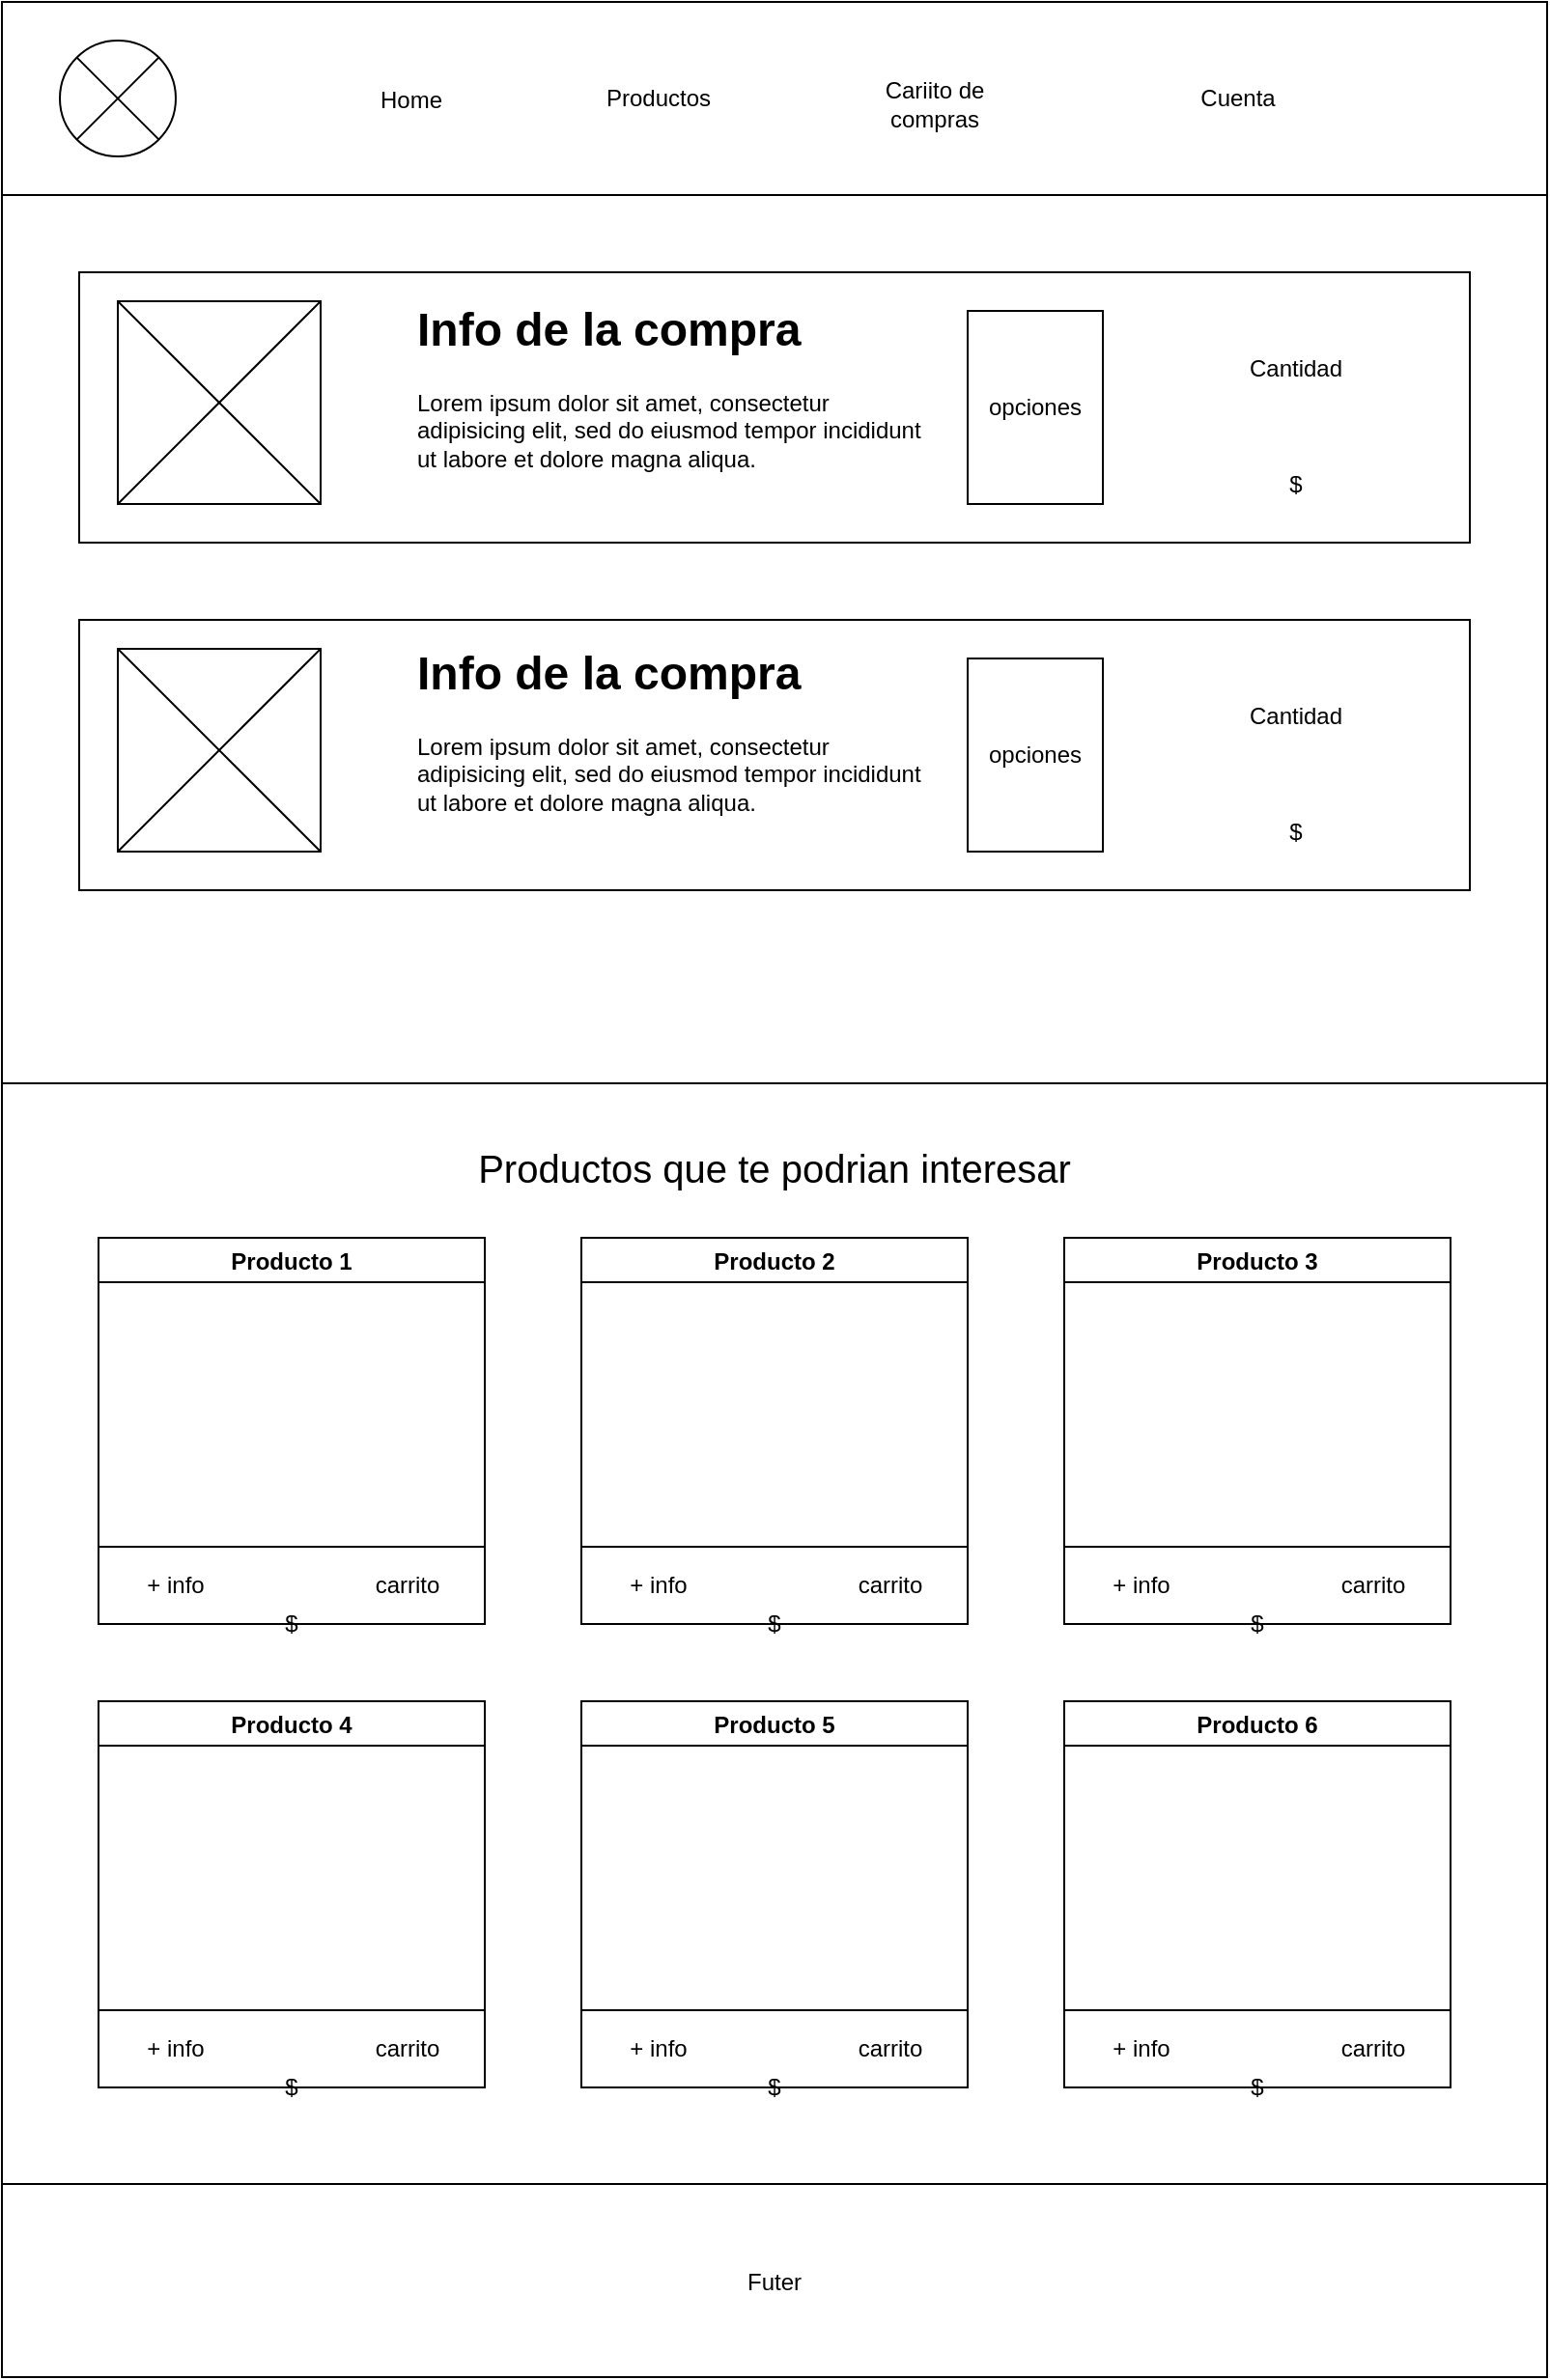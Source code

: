 <mxfile version="14.9.6" type="device"><diagram id="t6PtW9LBQlRXRabFiMnk" name="Page-1"><mxGraphModel dx="1024" dy="1175" grid="1" gridSize="10" guides="1" tooltips="1" connect="1" arrows="1" fold="1" page="1" pageScale="1" pageWidth="413" pageHeight="583" math="0" shadow="0"><root><mxCell id="0"/><mxCell id="1" parent="0"/><mxCell id="2glndYHbza3MjRqtKvpm-2" value="" style="rounded=0;whiteSpace=wrap;html=1;" parent="1" vertex="1"><mxGeometry y="-30" width="800" height="100" as="geometry"/></mxCell><mxCell id="2glndYHbza3MjRqtKvpm-46" value="" style="rounded=0;whiteSpace=wrap;html=1;" parent="1" vertex="1"><mxGeometry y="530" width="800" height="570" as="geometry"/></mxCell><mxCell id="2glndYHbza3MjRqtKvpm-47" value="Producto 1" style="swimlane;" parent="1" vertex="1"><mxGeometry x="50" y="610" width="200" height="200" as="geometry"/></mxCell><mxCell id="2glndYHbza3MjRqtKvpm-97" value="" style="group" parent="2glndYHbza3MjRqtKvpm-47" vertex="1" connectable="0"><mxGeometry x="20" y="170" width="100" height="20" as="geometry"/></mxCell><mxCell id="2glndYHbza3MjRqtKvpm-90" value="+ info" style="text;html=1;strokeColor=none;fillColor=none;align=center;verticalAlign=middle;whiteSpace=wrap;rounded=0;fontSize=12;" parent="2glndYHbza3MjRqtKvpm-97" vertex="1"><mxGeometry width="40" height="20" as="geometry"/></mxCell><mxCell id="2glndYHbza3MjRqtKvpm-91" value="$$$$$" style="text;html=1;strokeColor=none;fillColor=none;align=center;verticalAlign=middle;whiteSpace=wrap;rounded=0;fontSize=12;" parent="2glndYHbza3MjRqtKvpm-97" vertex="1"><mxGeometry x="60" width="40" height="20" as="geometry"/></mxCell><mxCell id="2glndYHbza3MjRqtKvpm-48" value="Producto 2" style="swimlane;" parent="1" vertex="1"><mxGeometry x="300" y="610" width="200" height="200" as="geometry"/></mxCell><mxCell id="2glndYHbza3MjRqtKvpm-116" value="+ info" style="text;html=1;strokeColor=none;fillColor=none;align=center;verticalAlign=middle;whiteSpace=wrap;rounded=0;fontSize=12;" parent="2glndYHbza3MjRqtKvpm-48" vertex="1"><mxGeometry x="20" y="170" width="40" height="20" as="geometry"/></mxCell><mxCell id="2glndYHbza3MjRqtKvpm-117" value="$$$$$" style="text;html=1;strokeColor=none;fillColor=none;align=center;verticalAlign=middle;whiteSpace=wrap;rounded=0;fontSize=12;" parent="2glndYHbza3MjRqtKvpm-48" vertex="1"><mxGeometry x="80" y="170" width="40" height="20" as="geometry"/></mxCell><mxCell id="2glndYHbza3MjRqtKvpm-118" value="carrito" style="text;html=1;strokeColor=none;fillColor=none;align=center;verticalAlign=middle;whiteSpace=wrap;rounded=0;fontSize=12;" parent="2glndYHbza3MjRqtKvpm-48" vertex="1"><mxGeometry x="140" y="170" width="40" height="20" as="geometry"/></mxCell><mxCell id="2glndYHbza3MjRqtKvpm-49" value="Producto 3" style="swimlane;startSize=23;" parent="1" vertex="1"><mxGeometry x="550" y="610" width="200" height="200" as="geometry"/></mxCell><mxCell id="2glndYHbza3MjRqtKvpm-53" value="" style="shape=sumEllipse;perimeter=ellipsePerimeter;whiteSpace=wrap;html=1;backgroundOutline=1;" parent="1" vertex="1"><mxGeometry x="30" y="-10" width="60" height="60" as="geometry"/></mxCell><mxCell id="2glndYHbza3MjRqtKvpm-58" value="Home&#10;" style="text;strokeColor=none;fillColor=none;align=left;verticalAlign=top;spacingLeft=4;spacingRight=4;overflow=hidden;rotatable=0;points=[[0,0.5],[1,0.5]];portConstraint=eastwest;" parent="1" vertex="1"><mxGeometry x="190" y="7" width="50" height="26" as="geometry"/></mxCell><mxCell id="2glndYHbza3MjRqtKvpm-59" value="Productos" style="text;html=1;strokeColor=none;fillColor=none;align=center;verticalAlign=middle;whiteSpace=wrap;rounded=0;" parent="1" vertex="1"><mxGeometry x="310" y="10" width="60" height="20" as="geometry"/></mxCell><mxCell id="2glndYHbza3MjRqtKvpm-60" value="Cariito de compras" style="text;html=1;strokeColor=none;fillColor=none;align=center;verticalAlign=middle;whiteSpace=wrap;rounded=0;" parent="1" vertex="1"><mxGeometry x="447.5" y="13" width="70" height="20" as="geometry"/></mxCell><mxCell id="2glndYHbza3MjRqtKvpm-61" value="Cuenta" style="text;html=1;strokeColor=none;fillColor=none;align=center;verticalAlign=middle;whiteSpace=wrap;rounded=0;" parent="1" vertex="1"><mxGeometry x="620" y="10" width="40" height="20" as="geometry"/></mxCell><mxCell id="2glndYHbza3MjRqtKvpm-62" style="edgeStyle=orthogonalEdgeStyle;rounded=0;orthogonalLoop=1;jettySize=auto;html=1;exitX=0.5;exitY=1;exitDx=0;exitDy=0;" parent="1" source="2glndYHbza3MjRqtKvpm-59" target="2glndYHbza3MjRqtKvpm-59" edge="1"><mxGeometry relative="1" as="geometry"/></mxCell><mxCell id="2glndYHbza3MjRqtKvpm-77" value="" style="endArrow=none;html=1;fontSize=90;" parent="1" edge="1"><mxGeometry width="50" height="50" relative="1" as="geometry"><mxPoint x="300" y="770" as="sourcePoint"/><mxPoint x="500" y="770" as="targetPoint"/></mxGeometry></mxCell><mxCell id="2glndYHbza3MjRqtKvpm-78" value="" style="endArrow=none;html=1;fontSize=90;" parent="1" edge="1"><mxGeometry width="50" height="50" relative="1" as="geometry"><mxPoint x="50" y="770" as="sourcePoint"/><mxPoint x="250" y="770" as="targetPoint"/></mxGeometry></mxCell><mxCell id="2glndYHbza3MjRqtKvpm-79" value="" style="endArrow=none;html=1;fontSize=90;" parent="1" edge="1"><mxGeometry width="50" height="50" relative="1" as="geometry"><mxPoint x="550" y="770" as="sourcePoint"/><mxPoint x="750" y="770" as="targetPoint"/></mxGeometry></mxCell><mxCell id="2glndYHbza3MjRqtKvpm-81" value="Producto 4" style="swimlane;" parent="1" vertex="1"><mxGeometry x="50" y="850" width="200" height="200" as="geometry"/></mxCell><mxCell id="2glndYHbza3MjRqtKvpm-82" value="Producto 5" style="swimlane;startSize=23;" parent="1" vertex="1"><mxGeometry x="300" y="850" width="200" height="200" as="geometry"/></mxCell><mxCell id="2glndYHbza3MjRqtKvpm-83" value="Producto 6" style="swimlane;" parent="1" vertex="1"><mxGeometry x="550" y="850" width="200" height="200" as="geometry"/></mxCell><mxCell id="2glndYHbza3MjRqtKvpm-113" value="+ info" style="text;html=1;strokeColor=none;fillColor=none;align=center;verticalAlign=middle;whiteSpace=wrap;rounded=0;fontSize=12;" parent="2glndYHbza3MjRqtKvpm-83" vertex="1"><mxGeometry x="20" y="170" width="40" height="20" as="geometry"/></mxCell><mxCell id="2glndYHbza3MjRqtKvpm-114" value="$$$$$" style="text;html=1;strokeColor=none;fillColor=none;align=center;verticalAlign=middle;whiteSpace=wrap;rounded=0;fontSize=12;" parent="2glndYHbza3MjRqtKvpm-83" vertex="1"><mxGeometry x="80" y="170" width="40" height="20" as="geometry"/></mxCell><mxCell id="2glndYHbza3MjRqtKvpm-115" value="carrito" style="text;html=1;strokeColor=none;fillColor=none;align=center;verticalAlign=middle;whiteSpace=wrap;rounded=0;fontSize=12;" parent="2glndYHbza3MjRqtKvpm-83" vertex="1"><mxGeometry x="140" y="170" width="40" height="20" as="geometry"/></mxCell><mxCell id="2glndYHbza3MjRqtKvpm-84" value="" style="endArrow=none;html=1;fontSize=90;" parent="1" edge="1"><mxGeometry width="50" height="50" relative="1" as="geometry"><mxPoint x="300" y="1010" as="sourcePoint"/><mxPoint x="500" y="1010" as="targetPoint"/></mxGeometry></mxCell><mxCell id="2glndYHbza3MjRqtKvpm-85" value="" style="endArrow=none;html=1;fontSize=90;" parent="1" edge="1"><mxGeometry width="50" height="50" relative="1" as="geometry"><mxPoint x="50" y="1010" as="sourcePoint"/><mxPoint x="250" y="1010" as="targetPoint"/></mxGeometry></mxCell><mxCell id="2glndYHbza3MjRqtKvpm-86" value="" style="endArrow=none;html=1;fontSize=90;" parent="1" edge="1"><mxGeometry width="50" height="50" relative="1" as="geometry"><mxPoint x="550" y="1010" as="sourcePoint"/><mxPoint x="750" y="1010" as="targetPoint"/></mxGeometry></mxCell><mxCell id="2glndYHbza3MjRqtKvpm-93" value="carrito" style="text;html=1;strokeColor=none;fillColor=none;align=center;verticalAlign=middle;whiteSpace=wrap;rounded=0;fontSize=12;" parent="1" vertex="1"><mxGeometry x="190" y="780" width="40" height="20" as="geometry"/></mxCell><mxCell id="2glndYHbza3MjRqtKvpm-107" value="+ info" style="text;html=1;strokeColor=none;fillColor=none;align=center;verticalAlign=middle;whiteSpace=wrap;rounded=0;fontSize=12;" parent="1" vertex="1"><mxGeometry x="70" y="1020" width="40" height="20" as="geometry"/></mxCell><mxCell id="2glndYHbza3MjRqtKvpm-108" value="$$$$$" style="text;html=1;strokeColor=none;fillColor=none;align=center;verticalAlign=middle;whiteSpace=wrap;rounded=0;fontSize=12;" parent="1" vertex="1"><mxGeometry x="130" y="1020" width="40" height="20" as="geometry"/></mxCell><mxCell id="2glndYHbza3MjRqtKvpm-109" value="carrito" style="text;html=1;strokeColor=none;fillColor=none;align=center;verticalAlign=middle;whiteSpace=wrap;rounded=0;fontSize=12;" parent="1" vertex="1"><mxGeometry x="190" y="1020" width="40" height="20" as="geometry"/></mxCell><mxCell id="2glndYHbza3MjRqtKvpm-110" value="+ info" style="text;html=1;strokeColor=none;fillColor=none;align=center;verticalAlign=middle;whiteSpace=wrap;rounded=0;fontSize=12;" parent="1" vertex="1"><mxGeometry x="320" y="1020" width="40" height="20" as="geometry"/></mxCell><mxCell id="2glndYHbza3MjRqtKvpm-111" value="$$$$$" style="text;html=1;strokeColor=none;fillColor=none;align=center;verticalAlign=middle;whiteSpace=wrap;rounded=0;fontSize=12;" parent="1" vertex="1"><mxGeometry x="380" y="1020" width="40" height="20" as="geometry"/></mxCell><mxCell id="2glndYHbza3MjRqtKvpm-112" value="carrito" style="text;html=1;strokeColor=none;fillColor=none;align=center;verticalAlign=middle;whiteSpace=wrap;rounded=0;fontSize=12;" parent="1" vertex="1"><mxGeometry x="440" y="1020" width="40" height="20" as="geometry"/></mxCell><mxCell id="2glndYHbza3MjRqtKvpm-119" value="+ info" style="text;html=1;strokeColor=none;fillColor=none;align=center;verticalAlign=middle;whiteSpace=wrap;rounded=0;fontSize=12;" parent="1" vertex="1"><mxGeometry x="570" y="780" width="40" height="20" as="geometry"/></mxCell><mxCell id="2glndYHbza3MjRqtKvpm-120" value="$$$$$" style="text;html=1;strokeColor=none;fillColor=none;align=center;verticalAlign=middle;whiteSpace=wrap;rounded=0;fontSize=12;" parent="1" vertex="1"><mxGeometry x="630" y="780" width="40" height="20" as="geometry"/></mxCell><mxCell id="2glndYHbza3MjRqtKvpm-121" value="carrito" style="text;html=1;strokeColor=none;fillColor=none;align=center;verticalAlign=middle;whiteSpace=wrap;rounded=0;fontSize=12;" parent="1" vertex="1"><mxGeometry x="690" y="780" width="40" height="20" as="geometry"/></mxCell><mxCell id="2glndYHbza3MjRqtKvpm-122" value="" style="verticalLabelPosition=bottom;verticalAlign=top;html=1;shape=mxgraph.basic.rect;fillColor2=none;strokeWidth=1;size=20;indent=5;fontSize=12;" parent="1" vertex="1"><mxGeometry y="1100" width="800" height="100" as="geometry"/></mxCell><mxCell id="2glndYHbza3MjRqtKvpm-125" value="Futer" style="text;strokeColor=none;fillColor=none;align=center;verticalAlign=top;spacingLeft=4;spacingRight=4;overflow=hidden;rotatable=0;points=[[0,0.5],[1,0.5]];portConstraint=eastwest;fontSize=12;" parent="1" vertex="1"><mxGeometry x="370" y="1137" width="60" height="26" as="geometry"/></mxCell><mxCell id="2glndYHbza3MjRqtKvpm-127" value="" style="rounded=0;whiteSpace=wrap;html=1;fontSize=12;align=center;" parent="1" vertex="1"><mxGeometry y="70" width="800" height="460" as="geometry"/></mxCell><mxCell id="2glndYHbza3MjRqtKvpm-128" value="" style="rounded=0;whiteSpace=wrap;html=1;fontSize=12;align=center;" parent="1" vertex="1"><mxGeometry x="40" y="110" width="720" height="140" as="geometry"/></mxCell><mxCell id="2glndYHbza3MjRqtKvpm-129" value="" style="whiteSpace=wrap;html=1;aspect=fixed;fontSize=12;align=center;" parent="1" vertex="1"><mxGeometry x="60" y="125" width="105" height="105" as="geometry"/></mxCell><mxCell id="2glndYHbza3MjRqtKvpm-130" value="" style="endArrow=none;html=1;fontSize=12;entryX=1;entryY=0;entryDx=0;entryDy=0;exitX=0;exitY=1;exitDx=0;exitDy=0;" parent="1" source="2glndYHbza3MjRqtKvpm-129" target="2glndYHbza3MjRqtKvpm-129" edge="1"><mxGeometry width="50" height="50" relative="1" as="geometry"><mxPoint x="60" y="185" as="sourcePoint"/><mxPoint x="110" y="135" as="targetPoint"/></mxGeometry></mxCell><mxCell id="2glndYHbza3MjRqtKvpm-132" value="" style="endArrow=none;html=1;fontSize=12;entryX=0;entryY=0;entryDx=0;entryDy=0;exitX=1;exitY=1;exitDx=0;exitDy=0;" parent="1" source="2glndYHbza3MjRqtKvpm-129" target="2glndYHbza3MjRqtKvpm-129" edge="1"><mxGeometry width="50" height="50" relative="1" as="geometry"><mxPoint x="120" y="185" as="sourcePoint"/><mxPoint x="180" y="125" as="targetPoint"/></mxGeometry></mxCell><mxCell id="2glndYHbza3MjRqtKvpm-133" value="Productos que te podrian interesar" style="text;strokeColor=none;fillColor=none;align=center;verticalAlign=middle;spacingLeft=4;spacingRight=4;overflow=hidden;rotatable=0;points=[[0,0.5],[1,0.5]];portConstraint=eastwest;fontSize=20;" parent="1" vertex="1"><mxGeometry x="195" y="550" width="410" height="45" as="geometry"/></mxCell><mxCell id="2glndYHbza3MjRqtKvpm-136" value="" style="rounded=0;whiteSpace=wrap;html=1;fontSize=12;align=center;" parent="1" vertex="1"><mxGeometry x="40" y="290" width="720" height="140" as="geometry"/></mxCell><mxCell id="2glndYHbza3MjRqtKvpm-137" value="" style="whiteSpace=wrap;html=1;aspect=fixed;fontSize=12;align=center;" parent="1" vertex="1"><mxGeometry x="60" y="305" width="105" height="105" as="geometry"/></mxCell><mxCell id="2glndYHbza3MjRqtKvpm-138" value="" style="endArrow=none;html=1;fontSize=12;entryX=1;entryY=0;entryDx=0;entryDy=0;exitX=0;exitY=1;exitDx=0;exitDy=0;" parent="1" source="2glndYHbza3MjRqtKvpm-137" target="2glndYHbza3MjRqtKvpm-137" edge="1"><mxGeometry width="50" height="50" relative="1" as="geometry"><mxPoint x="60" y="365" as="sourcePoint"/><mxPoint x="110" y="315" as="targetPoint"/></mxGeometry></mxCell><mxCell id="2glndYHbza3MjRqtKvpm-139" value="" style="endArrow=none;html=1;fontSize=12;entryX=0;entryY=0;entryDx=0;entryDy=0;exitX=1;exitY=1;exitDx=0;exitDy=0;" parent="1" source="2glndYHbza3MjRqtKvpm-137" target="2glndYHbza3MjRqtKvpm-137" edge="1"><mxGeometry width="50" height="50" relative="1" as="geometry"><mxPoint x="120" y="365" as="sourcePoint"/><mxPoint x="180" y="305" as="targetPoint"/></mxGeometry></mxCell><mxCell id="NkCGA_ETvU6G-2Wt_HG3-1" value="&lt;h1&gt;Info de la compra&lt;/h1&gt;&lt;p&gt;Lorem ipsum dolor sit amet, consectetur adipisicing elit, sed do eiusmod tempor incididunt ut labore et dolore magna aliqua.&lt;/p&gt;" style="text;html=1;strokeColor=none;fillColor=none;spacing=5;spacingTop=-20;whiteSpace=wrap;overflow=hidden;rounded=0;" vertex="1" parent="1"><mxGeometry x="210" y="120" width="280" height="120" as="geometry"/></mxCell><mxCell id="NkCGA_ETvU6G-2Wt_HG3-2" value="&lt;h1&gt;Info de la compra&lt;/h1&gt;&lt;p&gt;Lorem ipsum dolor sit amet, consectetur adipisicing elit, sed do eiusmod tempor incididunt ut labore et dolore magna aliqua.&lt;/p&gt;" style="text;html=1;strokeColor=none;fillColor=none;spacing=5;spacingTop=-20;whiteSpace=wrap;overflow=hidden;rounded=0;" vertex="1" parent="1"><mxGeometry x="210" y="297.5" width="280" height="120" as="geometry"/></mxCell><mxCell id="NkCGA_ETvU6G-2Wt_HG3-6" value="opciones" style="rounded=0;whiteSpace=wrap;html=1;" vertex="1" parent="1"><mxGeometry x="500" y="130" width="70" height="100" as="geometry"/></mxCell><mxCell id="NkCGA_ETvU6G-2Wt_HG3-7" value="opciones" style="rounded=0;whiteSpace=wrap;html=1;" vertex="1" parent="1"><mxGeometry x="500" y="310" width="70" height="100" as="geometry"/></mxCell><mxCell id="NkCGA_ETvU6G-2Wt_HG3-8" value="$$$$$" style="text;html=1;strokeColor=none;fillColor=none;align=center;verticalAlign=middle;whiteSpace=wrap;rounded=0;" vertex="1" parent="1"><mxGeometry x="650" y="190" width="40" height="20" as="geometry"/></mxCell><mxCell id="NkCGA_ETvU6G-2Wt_HG3-10" value="$$$$$" style="text;html=1;strokeColor=none;fillColor=none;align=center;verticalAlign=middle;whiteSpace=wrap;rounded=0;" vertex="1" parent="1"><mxGeometry x="650" y="370" width="40" height="20" as="geometry"/></mxCell><mxCell id="NkCGA_ETvU6G-2Wt_HG3-11" value="Cantidad" style="text;html=1;strokeColor=none;fillColor=none;align=center;verticalAlign=middle;whiteSpace=wrap;rounded=0;" vertex="1" parent="1"><mxGeometry x="650" y="150" width="40" height="20" as="geometry"/></mxCell><mxCell id="NkCGA_ETvU6G-2Wt_HG3-12" value="Cantidad" style="text;html=1;strokeColor=none;fillColor=none;align=center;verticalAlign=middle;whiteSpace=wrap;rounded=0;" vertex="1" parent="1"><mxGeometry x="650" y="330" width="40" height="20" as="geometry"/></mxCell></root></mxGraphModel></diagram></mxfile>